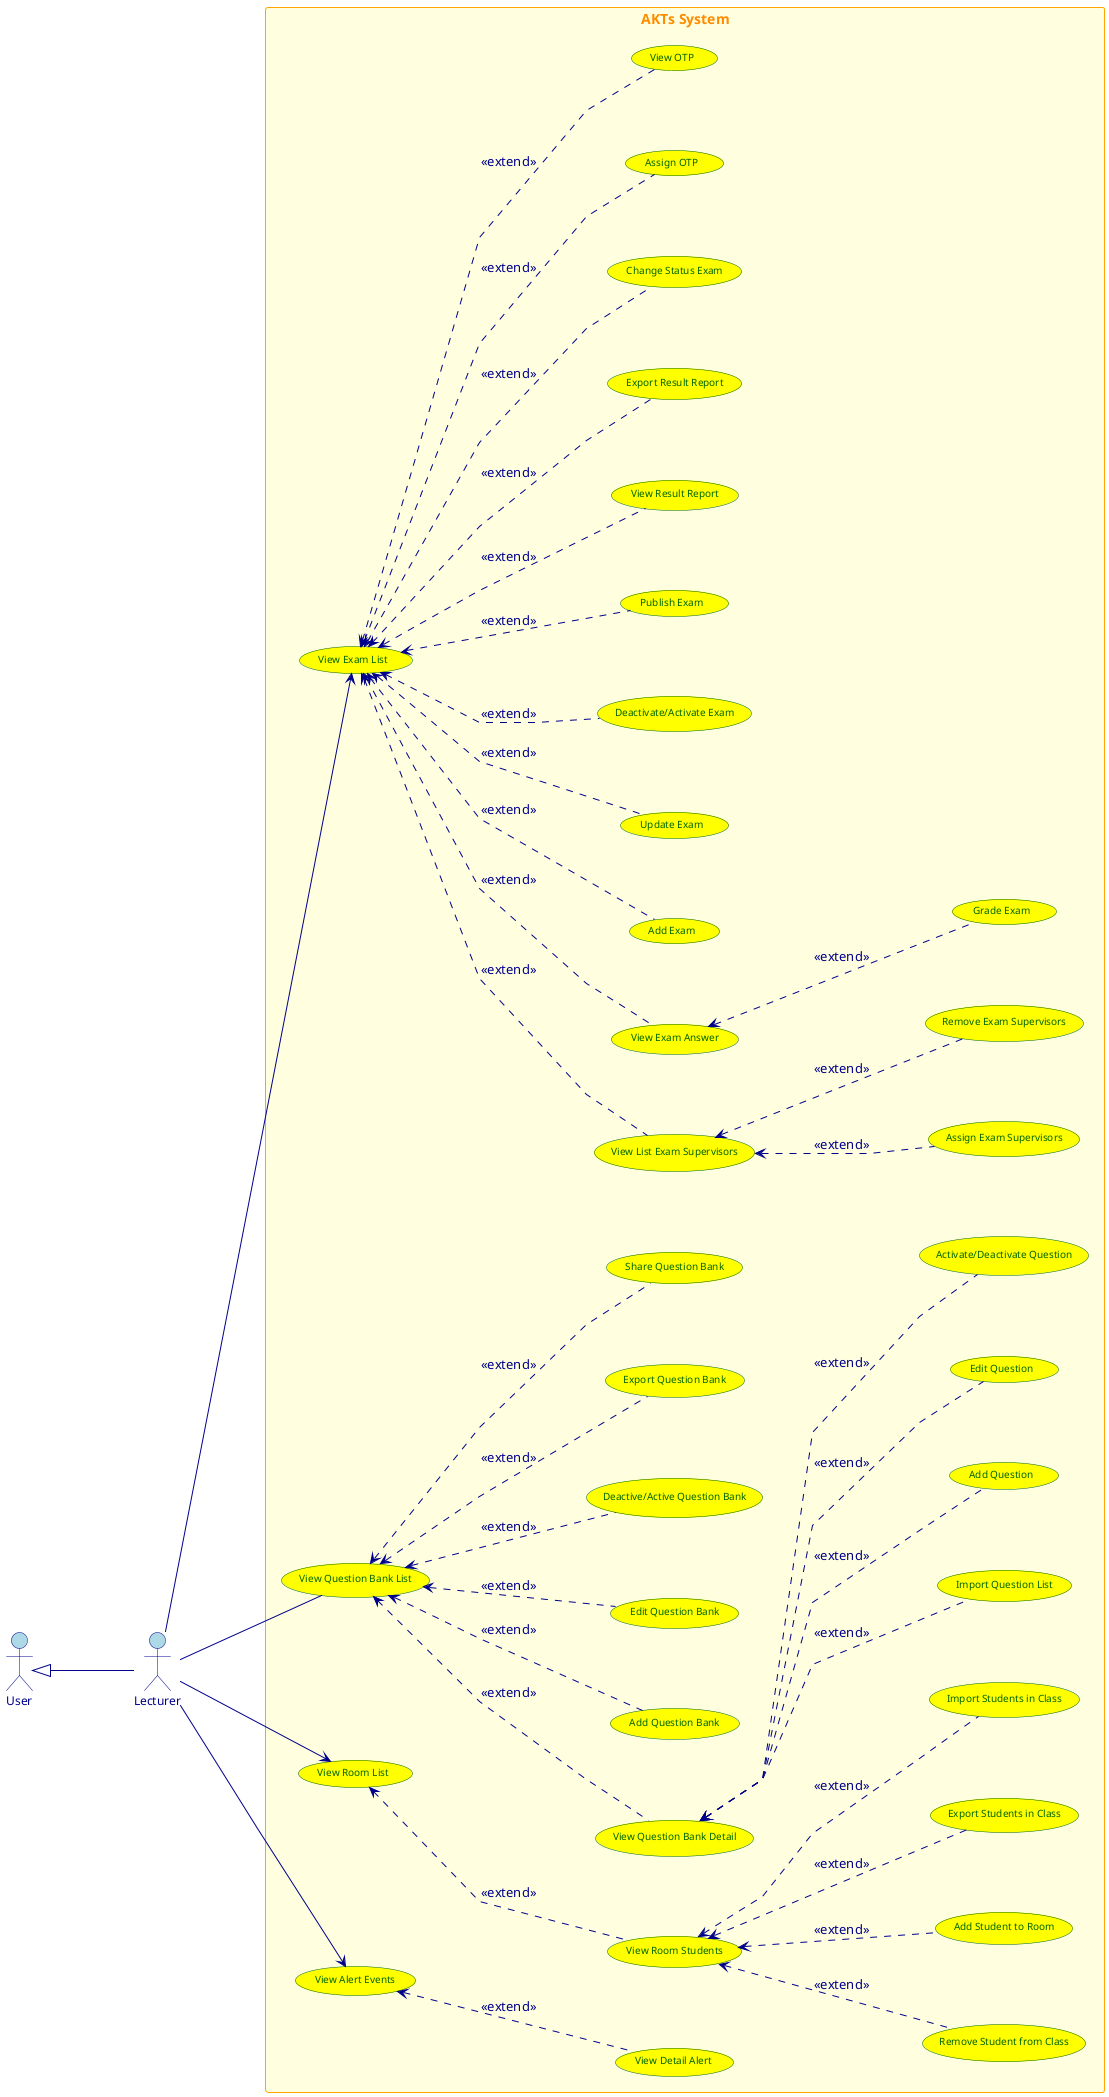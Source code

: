 @startuml
left to right direction
skinparam linetype polyline
skinparam nodesep 80
skinparam ranksep 100

skinparam actor {
  BackgroundColor lightblue
  BorderColor darkblue
  FontColor darkblue
  FontSize 12
}


skinparam usecase {
  BackgroundColor yellow
  BorderColor darkgreen
  FontColor darkgreen
  FontSize 10
}


skinparam rectangle {
  BackgroundColor lightyellow
  BorderColor orange
  FontColor darkorange
  FontSize 14
  FontStyle bold
}


skinparam arrow {
  Color darkblue
  FontColor darkblue
}
together {
  actor User as "User"
  actor Lecturer as "Lecturer"
}

rectangle "AKTs System" {
    usecase "View Question Bank List" as UC1
    usecase "View Question Bank Detail" as UC2
    usecase "Add Question Bank" as UC3
    usecase "Edit Question Bank" as UC4
    usecase "Deactive/Active Question Bank" as UC5 
    usecase "Export Question Bank" as UC26
    usecase "Import Question List" as UC27
    usecase "View Alert Events" as UC6
    usecase "View Detail Alert" as UC7
    usecase "Add Question" as UC8
    usecase "Edit Question" as UC9
    usecase "Activate/Deactivate Question" as UC10
    usecase "Share Question Bank" as UC11
    usecase "View Exam List" as UC12
    usecase "Add Exam" as UC13
    usecase "Update Exam" as UC14
    usecase "Deactivate/Activate Exam" as UC15
    usecase "Publish Exam" as UC16
    usecase "View Exam Answer" as UC17
    usecase "View Result Report" as UC18
    usecase "Export Result Report" as UC19
    usecase "View Room List" as UC21
    usecase "View Room Students" as UC22
    usecase "Remove Student from Class" as UC23
    usecase "Add Student to Room" as UC24
    usecase "Grade Exam" as UC25
    usecase "Export Students in Class" as UC29
    usecase "Import Students in Class" as UC30
    usecase "Change Status Exam" as UC31
    usecase "Assign OTP" as UC32
    usecase "View OTP" as UC33
    usecase "View List Exam Supervisors" as UC34
    usecase "Assign Exam Supervisors" as UC35
    usecase "Remove Exam Supervisors" as UC36

    
    Lecturer -- UC1
    Lecturer --> UC6
    Lecturer --> UC12
    Lecturer --> UC21

User <|-d- Lecturer 
    UC2 .u.> UC1 : <<extend>>
    UC3 .u.> UC1 : <<extend>>
    UC4 .u.> UC1 : <<extend>>
    UC5 .u.> UC1 : <<extend>>
    UC11 .u.> UC1 : <<extend>>
    UC7 .u.> UC6 : <<extend>>
    UC8 .u.> UC2 : <<extend>>
    UC9 .u.> UC2 : <<extend>>
    UC10 .u.> UC2 : <<extend>>
    UC13 .u.> UC12 : <<extend>>
    UC14 .u.> UC12 : <<extend>>
    UC15 .u.> UC12 : <<extend>>
    UC16 .u.> UC12 : <<extend>>
    UC17 .u.> UC12 : <<extend>>
    UC18 .u.> UC12 : <<extend>>
    UC19 .u.> UC12 : <<extend>>
    UC22 .u.> UC21 : <<extend>>
    UC23 .u.> UC22 : <<extend>>
    UC24 .u.> UC22 : <<extend>>
    UC25 .u.> UC17 : <<extend>>
    UC26 .u.> UC1 : <<extend>>
    UC27 .u.> UC2 : <<extend>>
    UC29 .u.> UC22 : <<extend>>
    UC30 .u.> UC22 : <<extend>>
    UC31 .u.> UC12 : <<extend>>
    UC32 .u.> UC12 : <<extend>>
    UC33 .u.> UC12 : <<extend>>
    UC34 .u.> UC12 : <<extend>>
    UC35 .u.> UC34 : <<extend>>
    UC36 .u.> UC34 : <<extend>>
}

@enduml